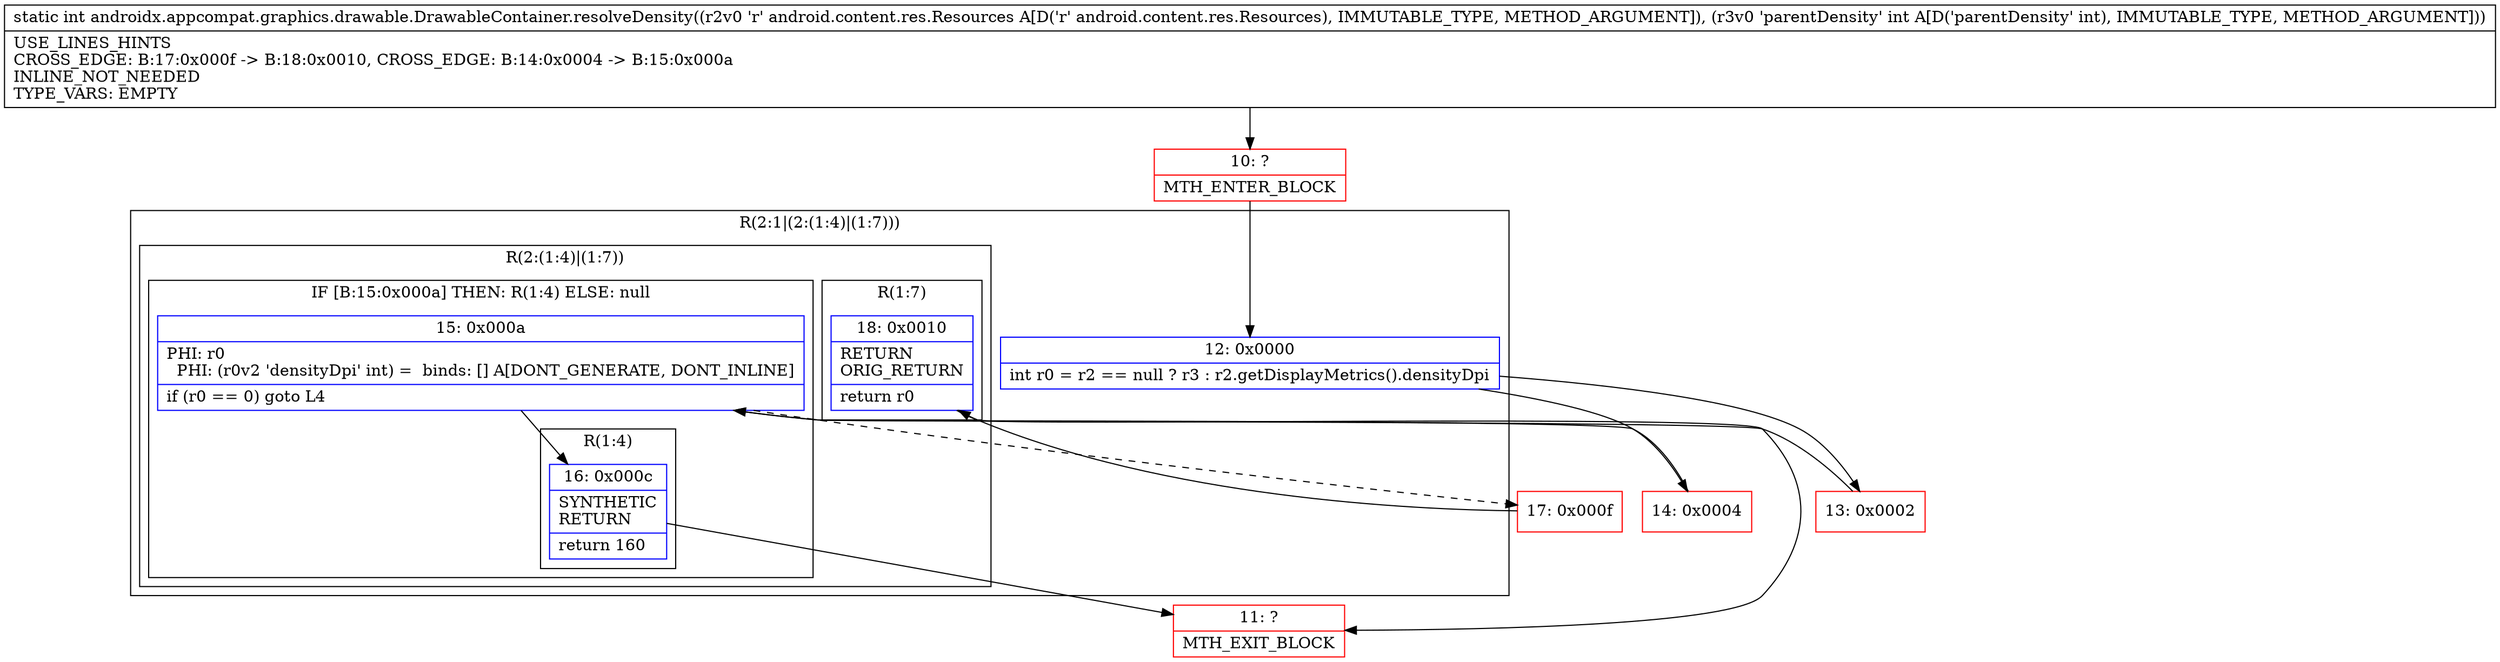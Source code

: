 digraph "CFG forandroidx.appcompat.graphics.drawable.DrawableContainer.resolveDensity(Landroid\/content\/res\/Resources;I)I" {
subgraph cluster_Region_920927070 {
label = "R(2:1|(2:(1:4)|(1:7)))";
node [shape=record,color=blue];
Node_12 [shape=record,label="{12\:\ 0x0000|int r0 = r2 == null ? r3 : r2.getDisplayMetrics().densityDpi\l}"];
subgraph cluster_Region_108839342 {
label = "R(2:(1:4)|(1:7))";
node [shape=record,color=blue];
subgraph cluster_IfRegion_931889408 {
label = "IF [B:15:0x000a] THEN: R(1:4) ELSE: null";
node [shape=record,color=blue];
Node_15 [shape=record,label="{15\:\ 0x000a|PHI: r0 \l  PHI: (r0v2 'densityDpi' int) =  binds: [] A[DONT_GENERATE, DONT_INLINE]\l|if (r0 == 0) goto L4\l}"];
subgraph cluster_Region_127835705 {
label = "R(1:4)";
node [shape=record,color=blue];
Node_16 [shape=record,label="{16\:\ 0x000c|SYNTHETIC\lRETURN\l|return 160\l}"];
}
}
subgraph cluster_Region_2118856366 {
label = "R(1:7)";
node [shape=record,color=blue];
Node_18 [shape=record,label="{18\:\ 0x0010|RETURN\lORIG_RETURN\l|return r0\l}"];
}
}
}
Node_10 [shape=record,color=red,label="{10\:\ ?|MTH_ENTER_BLOCK\l}"];
Node_13 [shape=record,color=red,label="{13\:\ 0x0002}"];
Node_11 [shape=record,color=red,label="{11\:\ ?|MTH_EXIT_BLOCK\l}"];
Node_17 [shape=record,color=red,label="{17\:\ 0x000f}"];
Node_14 [shape=record,color=red,label="{14\:\ 0x0004}"];
MethodNode[shape=record,label="{static int androidx.appcompat.graphics.drawable.DrawableContainer.resolveDensity((r2v0 'r' android.content.res.Resources A[D('r' android.content.res.Resources), IMMUTABLE_TYPE, METHOD_ARGUMENT]), (r3v0 'parentDensity' int A[D('parentDensity' int), IMMUTABLE_TYPE, METHOD_ARGUMENT]))  | USE_LINES_HINTS\lCROSS_EDGE: B:17:0x000f \-\> B:18:0x0010, CROSS_EDGE: B:14:0x0004 \-\> B:15:0x000a\lINLINE_NOT_NEEDED\lTYPE_VARS: EMPTY\l}"];
MethodNode -> Node_10;Node_12 -> Node_13;
Node_12 -> Node_14;
Node_15 -> Node_16;
Node_15 -> Node_17[style=dashed];
Node_16 -> Node_11;
Node_18 -> Node_11;
Node_10 -> Node_12;
Node_13 -> Node_15;
Node_17 -> Node_18;
Node_14 -> Node_15;
}

